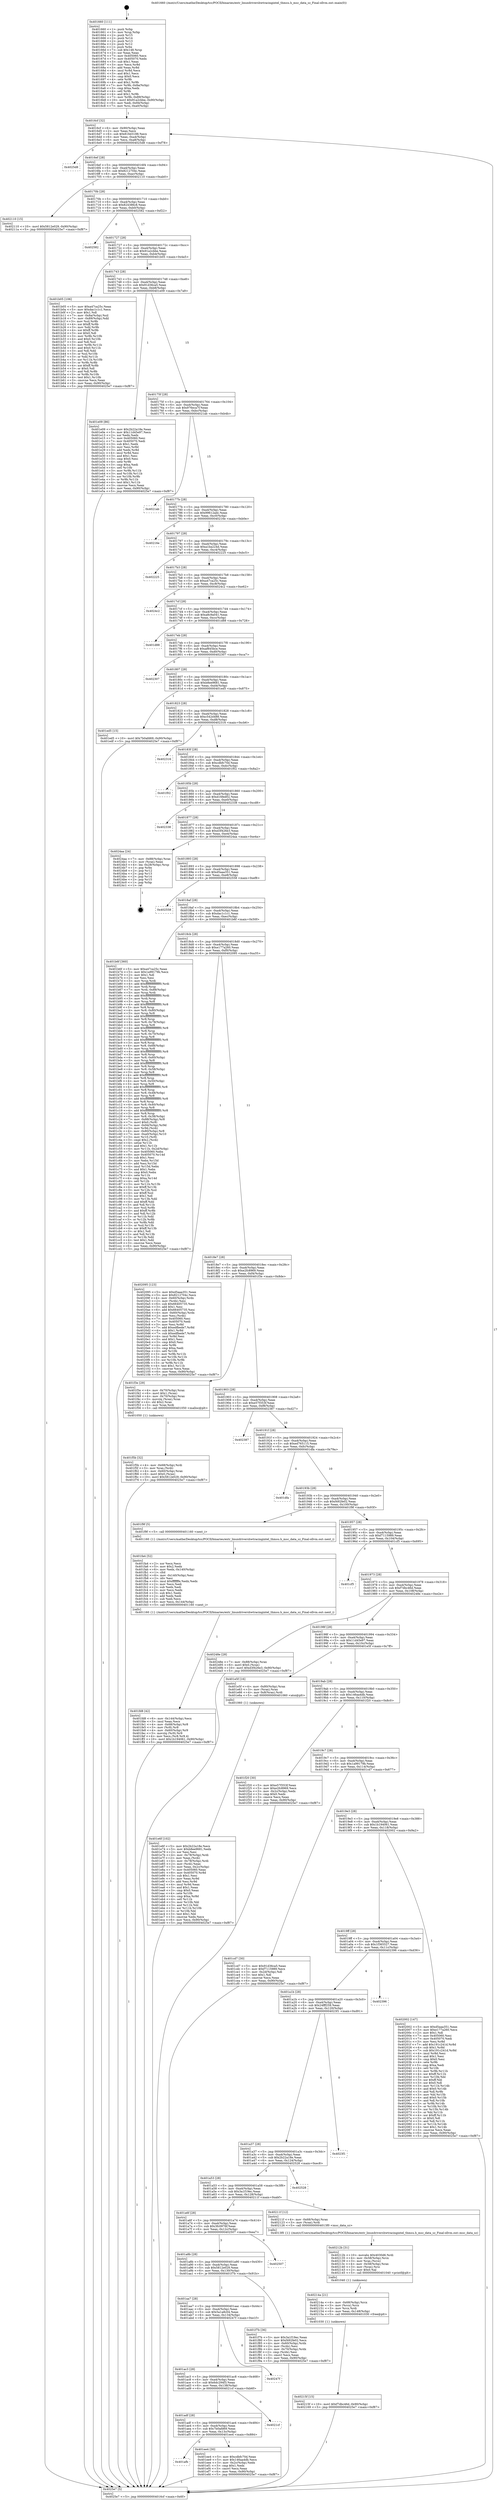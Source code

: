 digraph "0x401660" {
  label = "0x401660 (/mnt/c/Users/mathe/Desktop/tcc/POCII/binaries/extr_linuxdrivershwtracingintel_thmsu.h_msc_data_sz_Final-ollvm.out::main(0))"
  labelloc = "t"
  node[shape=record]

  Entry [label="",width=0.3,height=0.3,shape=circle,fillcolor=black,style=filled]
  "0x4016cf" [label="{
     0x4016cf [32]\l
     | [instrs]\l
     &nbsp;&nbsp;0x4016cf \<+6\>: mov -0x90(%rbp),%eax\l
     &nbsp;&nbsp;0x4016d5 \<+2\>: mov %eax,%ecx\l
     &nbsp;&nbsp;0x4016d7 \<+6\>: sub $0x816d3188,%ecx\l
     &nbsp;&nbsp;0x4016dd \<+6\>: mov %eax,-0xa4(%rbp)\l
     &nbsp;&nbsp;0x4016e3 \<+6\>: mov %ecx,-0xa8(%rbp)\l
     &nbsp;&nbsp;0x4016e9 \<+6\>: je 00000000004025d8 \<main+0xf78\>\l
  }"]
  "0x4025d8" [label="{
     0x4025d8\l
  }", style=dashed]
  "0x4016ef" [label="{
     0x4016ef [28]\l
     | [instrs]\l
     &nbsp;&nbsp;0x4016ef \<+5\>: jmp 00000000004016f4 \<main+0x94\>\l
     &nbsp;&nbsp;0x4016f4 \<+6\>: mov -0xa4(%rbp),%eax\l
     &nbsp;&nbsp;0x4016fa \<+5\>: sub $0x8212704c,%eax\l
     &nbsp;&nbsp;0x4016ff \<+6\>: mov %eax,-0xac(%rbp)\l
     &nbsp;&nbsp;0x401705 \<+6\>: je 0000000000402110 \<main+0xab0\>\l
  }"]
  Exit [label="",width=0.3,height=0.3,shape=circle,fillcolor=black,style=filled,peripheries=2]
  "0x402110" [label="{
     0x402110 [15]\l
     | [instrs]\l
     &nbsp;&nbsp;0x402110 \<+10\>: movl $0x5812e029,-0x90(%rbp)\l
     &nbsp;&nbsp;0x40211a \<+5\>: jmp 00000000004025e7 \<main+0xf87\>\l
  }"]
  "0x40170b" [label="{
     0x40170b [28]\l
     | [instrs]\l
     &nbsp;&nbsp;0x40170b \<+5\>: jmp 0000000000401710 \<main+0xb0\>\l
     &nbsp;&nbsp;0x401710 \<+6\>: mov -0xa4(%rbp),%eax\l
     &nbsp;&nbsp;0x401716 \<+5\>: sub $0x824386c8,%eax\l
     &nbsp;&nbsp;0x40171b \<+6\>: mov %eax,-0xb0(%rbp)\l
     &nbsp;&nbsp;0x401721 \<+6\>: je 0000000000402582 \<main+0xf22\>\l
  }"]
  "0x40215f" [label="{
     0x40215f [15]\l
     | [instrs]\l
     &nbsp;&nbsp;0x40215f \<+10\>: movl $0xf7dbc46d,-0x90(%rbp)\l
     &nbsp;&nbsp;0x402169 \<+5\>: jmp 00000000004025e7 \<main+0xf87\>\l
  }"]
  "0x402582" [label="{
     0x402582\l
  }", style=dashed]
  "0x401727" [label="{
     0x401727 [28]\l
     | [instrs]\l
     &nbsp;&nbsp;0x401727 \<+5\>: jmp 000000000040172c \<main+0xcc\>\l
     &nbsp;&nbsp;0x40172c \<+6\>: mov -0xa4(%rbp),%eax\l
     &nbsp;&nbsp;0x401732 \<+5\>: sub $0x91a2cbbe,%eax\l
     &nbsp;&nbsp;0x401737 \<+6\>: mov %eax,-0xb4(%rbp)\l
     &nbsp;&nbsp;0x40173d \<+6\>: je 0000000000401b05 \<main+0x4a5\>\l
  }"]
  "0x40214a" [label="{
     0x40214a [21]\l
     | [instrs]\l
     &nbsp;&nbsp;0x40214a \<+4\>: mov -0x68(%rbp),%rcx\l
     &nbsp;&nbsp;0x40214e \<+3\>: mov (%rcx),%rcx\l
     &nbsp;&nbsp;0x402151 \<+3\>: mov %rcx,%rdi\l
     &nbsp;&nbsp;0x402154 \<+6\>: mov %eax,-0x148(%rbp)\l
     &nbsp;&nbsp;0x40215a \<+5\>: call 0000000000401030 \<free@plt\>\l
     | [calls]\l
     &nbsp;&nbsp;0x401030 \{1\} (unknown)\l
  }"]
  "0x401b05" [label="{
     0x401b05 [106]\l
     | [instrs]\l
     &nbsp;&nbsp;0x401b05 \<+5\>: mov $0xa47ca25c,%eax\l
     &nbsp;&nbsp;0x401b0a \<+5\>: mov $0xdac1c1c1,%ecx\l
     &nbsp;&nbsp;0x401b0f \<+2\>: mov $0x1,%dl\l
     &nbsp;&nbsp;0x401b11 \<+7\>: mov -0x8a(%rbp),%sil\l
     &nbsp;&nbsp;0x401b18 \<+7\>: mov -0x89(%rbp),%dil\l
     &nbsp;&nbsp;0x401b1f \<+3\>: mov %sil,%r8b\l
     &nbsp;&nbsp;0x401b22 \<+4\>: xor $0xff,%r8b\l
     &nbsp;&nbsp;0x401b26 \<+3\>: mov %dil,%r9b\l
     &nbsp;&nbsp;0x401b29 \<+4\>: xor $0xff,%r9b\l
     &nbsp;&nbsp;0x401b2d \<+3\>: xor $0x0,%dl\l
     &nbsp;&nbsp;0x401b30 \<+3\>: mov %r8b,%r10b\l
     &nbsp;&nbsp;0x401b33 \<+4\>: and $0x0,%r10b\l
     &nbsp;&nbsp;0x401b37 \<+3\>: and %dl,%sil\l
     &nbsp;&nbsp;0x401b3a \<+3\>: mov %r9b,%r11b\l
     &nbsp;&nbsp;0x401b3d \<+4\>: and $0x0,%r11b\l
     &nbsp;&nbsp;0x401b41 \<+3\>: and %dl,%dil\l
     &nbsp;&nbsp;0x401b44 \<+3\>: or %sil,%r10b\l
     &nbsp;&nbsp;0x401b47 \<+3\>: or %dil,%r11b\l
     &nbsp;&nbsp;0x401b4a \<+3\>: xor %r11b,%r10b\l
     &nbsp;&nbsp;0x401b4d \<+3\>: or %r9b,%r8b\l
     &nbsp;&nbsp;0x401b50 \<+4\>: xor $0xff,%r8b\l
     &nbsp;&nbsp;0x401b54 \<+3\>: or $0x0,%dl\l
     &nbsp;&nbsp;0x401b57 \<+3\>: and %dl,%r8b\l
     &nbsp;&nbsp;0x401b5a \<+3\>: or %r8b,%r10b\l
     &nbsp;&nbsp;0x401b5d \<+4\>: test $0x1,%r10b\l
     &nbsp;&nbsp;0x401b61 \<+3\>: cmovne %ecx,%eax\l
     &nbsp;&nbsp;0x401b64 \<+6\>: mov %eax,-0x90(%rbp)\l
     &nbsp;&nbsp;0x401b6a \<+5\>: jmp 00000000004025e7 \<main+0xf87\>\l
  }"]
  "0x401743" [label="{
     0x401743 [28]\l
     | [instrs]\l
     &nbsp;&nbsp;0x401743 \<+5\>: jmp 0000000000401748 \<main+0xe8\>\l
     &nbsp;&nbsp;0x401748 \<+6\>: mov -0xa4(%rbp),%eax\l
     &nbsp;&nbsp;0x40174e \<+5\>: sub $0x91d36ca5,%eax\l
     &nbsp;&nbsp;0x401753 \<+6\>: mov %eax,-0xb8(%rbp)\l
     &nbsp;&nbsp;0x401759 \<+6\>: je 0000000000401e09 \<main+0x7a9\>\l
  }"]
  "0x4025e7" [label="{
     0x4025e7 [5]\l
     | [instrs]\l
     &nbsp;&nbsp;0x4025e7 \<+5\>: jmp 00000000004016cf \<main+0x6f\>\l
  }"]
  "0x401660" [label="{
     0x401660 [111]\l
     | [instrs]\l
     &nbsp;&nbsp;0x401660 \<+1\>: push %rbp\l
     &nbsp;&nbsp;0x401661 \<+3\>: mov %rsp,%rbp\l
     &nbsp;&nbsp;0x401664 \<+2\>: push %r15\l
     &nbsp;&nbsp;0x401666 \<+2\>: push %r14\l
     &nbsp;&nbsp;0x401668 \<+2\>: push %r13\l
     &nbsp;&nbsp;0x40166a \<+2\>: push %r12\l
     &nbsp;&nbsp;0x40166c \<+1\>: push %rbx\l
     &nbsp;&nbsp;0x40166d \<+7\>: sub $0x148,%rsp\l
     &nbsp;&nbsp;0x401674 \<+2\>: xor %eax,%eax\l
     &nbsp;&nbsp;0x401676 \<+7\>: mov 0x405060,%ecx\l
     &nbsp;&nbsp;0x40167d \<+7\>: mov 0x405070,%edx\l
     &nbsp;&nbsp;0x401684 \<+3\>: sub $0x1,%eax\l
     &nbsp;&nbsp;0x401687 \<+3\>: mov %ecx,%r8d\l
     &nbsp;&nbsp;0x40168a \<+3\>: add %eax,%r8d\l
     &nbsp;&nbsp;0x40168d \<+4\>: imul %r8d,%ecx\l
     &nbsp;&nbsp;0x401691 \<+3\>: and $0x1,%ecx\l
     &nbsp;&nbsp;0x401694 \<+3\>: cmp $0x0,%ecx\l
     &nbsp;&nbsp;0x401697 \<+4\>: sete %r9b\l
     &nbsp;&nbsp;0x40169b \<+4\>: and $0x1,%r9b\l
     &nbsp;&nbsp;0x40169f \<+7\>: mov %r9b,-0x8a(%rbp)\l
     &nbsp;&nbsp;0x4016a6 \<+3\>: cmp $0xa,%edx\l
     &nbsp;&nbsp;0x4016a9 \<+4\>: setl %r9b\l
     &nbsp;&nbsp;0x4016ad \<+4\>: and $0x1,%r9b\l
     &nbsp;&nbsp;0x4016b1 \<+7\>: mov %r9b,-0x89(%rbp)\l
     &nbsp;&nbsp;0x4016b8 \<+10\>: movl $0x91a2cbbe,-0x90(%rbp)\l
     &nbsp;&nbsp;0x4016c2 \<+6\>: mov %edi,-0x94(%rbp)\l
     &nbsp;&nbsp;0x4016c8 \<+7\>: mov %rsi,-0xa0(%rbp)\l
  }"]
  "0x40212b" [label="{
     0x40212b [31]\l
     | [instrs]\l
     &nbsp;&nbsp;0x40212b \<+10\>: movabs $0x4030d6,%rdi\l
     &nbsp;&nbsp;0x402135 \<+4\>: mov -0x58(%rbp),%rcx\l
     &nbsp;&nbsp;0x402139 \<+3\>: mov %rax,(%rcx)\l
     &nbsp;&nbsp;0x40213c \<+4\>: mov -0x58(%rbp),%rax\l
     &nbsp;&nbsp;0x402140 \<+3\>: mov (%rax),%rsi\l
     &nbsp;&nbsp;0x402143 \<+2\>: mov $0x0,%al\l
     &nbsp;&nbsp;0x402145 \<+5\>: call 0000000000401040 \<printf@plt\>\l
     | [calls]\l
     &nbsp;&nbsp;0x401040 \{1\} (unknown)\l
  }"]
  "0x401e09" [label="{
     0x401e09 [86]\l
     | [instrs]\l
     &nbsp;&nbsp;0x401e09 \<+5\>: mov $0x2b22a18e,%eax\l
     &nbsp;&nbsp;0x401e0e \<+5\>: mov $0x11d45e97,%ecx\l
     &nbsp;&nbsp;0x401e13 \<+2\>: xor %edx,%edx\l
     &nbsp;&nbsp;0x401e15 \<+7\>: mov 0x405060,%esi\l
     &nbsp;&nbsp;0x401e1c \<+7\>: mov 0x405070,%edi\l
     &nbsp;&nbsp;0x401e23 \<+3\>: sub $0x1,%edx\l
     &nbsp;&nbsp;0x401e26 \<+3\>: mov %esi,%r8d\l
     &nbsp;&nbsp;0x401e29 \<+3\>: add %edx,%r8d\l
     &nbsp;&nbsp;0x401e2c \<+4\>: imul %r8d,%esi\l
     &nbsp;&nbsp;0x401e30 \<+3\>: and $0x1,%esi\l
     &nbsp;&nbsp;0x401e33 \<+3\>: cmp $0x0,%esi\l
     &nbsp;&nbsp;0x401e36 \<+4\>: sete %r9b\l
     &nbsp;&nbsp;0x401e3a \<+3\>: cmp $0xa,%edi\l
     &nbsp;&nbsp;0x401e3d \<+4\>: setl %r10b\l
     &nbsp;&nbsp;0x401e41 \<+3\>: mov %r9b,%r11b\l
     &nbsp;&nbsp;0x401e44 \<+3\>: and %r10b,%r11b\l
     &nbsp;&nbsp;0x401e47 \<+3\>: xor %r10b,%r9b\l
     &nbsp;&nbsp;0x401e4a \<+3\>: or %r9b,%r11b\l
     &nbsp;&nbsp;0x401e4d \<+4\>: test $0x1,%r11b\l
     &nbsp;&nbsp;0x401e51 \<+3\>: cmovne %ecx,%eax\l
     &nbsp;&nbsp;0x401e54 \<+6\>: mov %eax,-0x90(%rbp)\l
     &nbsp;&nbsp;0x401e5a \<+5\>: jmp 00000000004025e7 \<main+0xf87\>\l
  }"]
  "0x40175f" [label="{
     0x40175f [28]\l
     | [instrs]\l
     &nbsp;&nbsp;0x40175f \<+5\>: jmp 0000000000401764 \<main+0x104\>\l
     &nbsp;&nbsp;0x401764 \<+6\>: mov -0xa4(%rbp),%eax\l
     &nbsp;&nbsp;0x40176a \<+5\>: sub $0x976eca7f,%eax\l
     &nbsp;&nbsp;0x40176f \<+6\>: mov %eax,-0xbc(%rbp)\l
     &nbsp;&nbsp;0x401775 \<+6\>: je 00000000004021ab \<main+0xb4b\>\l
  }"]
  "0x401fd8" [label="{
     0x401fd8 [42]\l
     | [instrs]\l
     &nbsp;&nbsp;0x401fd8 \<+6\>: mov -0x144(%rbp),%ecx\l
     &nbsp;&nbsp;0x401fde \<+3\>: imul %eax,%ecx\l
     &nbsp;&nbsp;0x401fe1 \<+4\>: mov -0x68(%rbp),%r8\l
     &nbsp;&nbsp;0x401fe5 \<+3\>: mov (%r8),%r8\l
     &nbsp;&nbsp;0x401fe8 \<+4\>: mov -0x60(%rbp),%r9\l
     &nbsp;&nbsp;0x401fec \<+3\>: movslq (%r9),%r9\l
     &nbsp;&nbsp;0x401fef \<+4\>: mov %ecx,(%r8,%r9,4)\l
     &nbsp;&nbsp;0x401ff3 \<+10\>: movl $0x1b194061,-0x90(%rbp)\l
     &nbsp;&nbsp;0x401ffd \<+5\>: jmp 00000000004025e7 \<main+0xf87\>\l
  }"]
  "0x4021ab" [label="{
     0x4021ab\l
  }", style=dashed]
  "0x40177b" [label="{
     0x40177b [28]\l
     | [instrs]\l
     &nbsp;&nbsp;0x40177b \<+5\>: jmp 0000000000401780 \<main+0x120\>\l
     &nbsp;&nbsp;0x401780 \<+6\>: mov -0xa4(%rbp),%eax\l
     &nbsp;&nbsp;0x401786 \<+5\>: sub $0x99612adc,%eax\l
     &nbsp;&nbsp;0x40178b \<+6\>: mov %eax,-0xc0(%rbp)\l
     &nbsp;&nbsp;0x401791 \<+6\>: je 000000000040216e \<main+0xb0e\>\l
  }"]
  "0x401fa4" [label="{
     0x401fa4 [52]\l
     | [instrs]\l
     &nbsp;&nbsp;0x401fa4 \<+2\>: xor %ecx,%ecx\l
     &nbsp;&nbsp;0x401fa6 \<+5\>: mov $0x2,%edx\l
     &nbsp;&nbsp;0x401fab \<+6\>: mov %edx,-0x140(%rbp)\l
     &nbsp;&nbsp;0x401fb1 \<+1\>: cltd\l
     &nbsp;&nbsp;0x401fb2 \<+6\>: mov -0x140(%rbp),%esi\l
     &nbsp;&nbsp;0x401fb8 \<+2\>: idiv %esi\l
     &nbsp;&nbsp;0x401fba \<+6\>: imul $0xfffffffe,%edx,%edx\l
     &nbsp;&nbsp;0x401fc0 \<+2\>: mov %ecx,%edi\l
     &nbsp;&nbsp;0x401fc2 \<+2\>: sub %edx,%edi\l
     &nbsp;&nbsp;0x401fc4 \<+2\>: mov %ecx,%edx\l
     &nbsp;&nbsp;0x401fc6 \<+3\>: sub $0x1,%edx\l
     &nbsp;&nbsp;0x401fc9 \<+2\>: add %edx,%edi\l
     &nbsp;&nbsp;0x401fcb \<+2\>: sub %edi,%ecx\l
     &nbsp;&nbsp;0x401fcd \<+6\>: mov %ecx,-0x144(%rbp)\l
     &nbsp;&nbsp;0x401fd3 \<+5\>: call 0000000000401160 \<next_i\>\l
     | [calls]\l
     &nbsp;&nbsp;0x401160 \{1\} (/mnt/c/Users/mathe/Desktop/tcc/POCII/binaries/extr_linuxdrivershwtracingintel_thmsu.h_msc_data_sz_Final-ollvm.out::next_i)\l
  }"]
  "0x40216e" [label="{
     0x40216e\l
  }", style=dashed]
  "0x401797" [label="{
     0x401797 [28]\l
     | [instrs]\l
     &nbsp;&nbsp;0x401797 \<+5\>: jmp 000000000040179c \<main+0x13c\>\l
     &nbsp;&nbsp;0x40179c \<+6\>: mov -0xa4(%rbp),%eax\l
     &nbsp;&nbsp;0x4017a2 \<+5\>: sub $0xa1ba224d,%eax\l
     &nbsp;&nbsp;0x4017a7 \<+6\>: mov %eax,-0xc4(%rbp)\l
     &nbsp;&nbsp;0x4017ad \<+6\>: je 0000000000402225 \<main+0xbc5\>\l
  }"]
  "0x401f5b" [label="{
     0x401f5b [32]\l
     | [instrs]\l
     &nbsp;&nbsp;0x401f5b \<+4\>: mov -0x68(%rbp),%rdi\l
     &nbsp;&nbsp;0x401f5f \<+3\>: mov %rax,(%rdi)\l
     &nbsp;&nbsp;0x401f62 \<+4\>: mov -0x60(%rbp),%rax\l
     &nbsp;&nbsp;0x401f66 \<+6\>: movl $0x0,(%rax)\l
     &nbsp;&nbsp;0x401f6c \<+10\>: movl $0x5812e029,-0x90(%rbp)\l
     &nbsp;&nbsp;0x401f76 \<+5\>: jmp 00000000004025e7 \<main+0xf87\>\l
  }"]
  "0x402225" [label="{
     0x402225\l
  }", style=dashed]
  "0x4017b3" [label="{
     0x4017b3 [28]\l
     | [instrs]\l
     &nbsp;&nbsp;0x4017b3 \<+5\>: jmp 00000000004017b8 \<main+0x158\>\l
     &nbsp;&nbsp;0x4017b8 \<+6\>: mov -0xa4(%rbp),%eax\l
     &nbsp;&nbsp;0x4017be \<+5\>: sub $0xa47ca25c,%eax\l
     &nbsp;&nbsp;0x4017c3 \<+6\>: mov %eax,-0xc8(%rbp)\l
     &nbsp;&nbsp;0x4017c9 \<+6\>: je 00000000004024c2 \<main+0xe62\>\l
  }"]
  "0x401afb" [label="{
     0x401afb\l
  }", style=dashed]
  "0x4024c2" [label="{
     0x4024c2\l
  }", style=dashed]
  "0x4017cf" [label="{
     0x4017cf [28]\l
     | [instrs]\l
     &nbsp;&nbsp;0x4017cf \<+5\>: jmp 00000000004017d4 \<main+0x174\>\l
     &nbsp;&nbsp;0x4017d4 \<+6\>: mov -0xa4(%rbp),%eax\l
     &nbsp;&nbsp;0x4017da \<+5\>: sub $0xa8c9a041,%eax\l
     &nbsp;&nbsp;0x4017df \<+6\>: mov %eax,-0xcc(%rbp)\l
     &nbsp;&nbsp;0x4017e5 \<+6\>: je 0000000000401d88 \<main+0x728\>\l
  }"]
  "0x401ee4" [label="{
     0x401ee4 [30]\l
     | [instrs]\l
     &nbsp;&nbsp;0x401ee4 \<+5\>: mov $0xcdbfc70d,%eax\l
     &nbsp;&nbsp;0x401ee9 \<+5\>: mov $0x146aa4db,%ecx\l
     &nbsp;&nbsp;0x401eee \<+3\>: mov -0x2c(%rbp),%edx\l
     &nbsp;&nbsp;0x401ef1 \<+3\>: cmp $0x1,%edx\l
     &nbsp;&nbsp;0x401ef4 \<+3\>: cmovl %ecx,%eax\l
     &nbsp;&nbsp;0x401ef7 \<+6\>: mov %eax,-0x90(%rbp)\l
     &nbsp;&nbsp;0x401efd \<+5\>: jmp 00000000004025e7 \<main+0xf87\>\l
  }"]
  "0x401d88" [label="{
     0x401d88\l
  }", style=dashed]
  "0x4017eb" [label="{
     0x4017eb [28]\l
     | [instrs]\l
     &nbsp;&nbsp;0x4017eb \<+5\>: jmp 00000000004017f0 \<main+0x190\>\l
     &nbsp;&nbsp;0x4017f0 \<+6\>: mov -0xa4(%rbp),%eax\l
     &nbsp;&nbsp;0x4017f6 \<+5\>: sub $0xaf845bce,%eax\l
     &nbsp;&nbsp;0x4017fb \<+6\>: mov %eax,-0xd0(%rbp)\l
     &nbsp;&nbsp;0x401801 \<+6\>: je 0000000000402307 \<main+0xca7\>\l
  }"]
  "0x401adf" [label="{
     0x401adf [28]\l
     | [instrs]\l
     &nbsp;&nbsp;0x401adf \<+5\>: jmp 0000000000401ae4 \<main+0x484\>\l
     &nbsp;&nbsp;0x401ae4 \<+6\>: mov -0xa4(%rbp),%eax\l
     &nbsp;&nbsp;0x401aea \<+5\>: sub $0x7b0afd69,%eax\l
     &nbsp;&nbsp;0x401aef \<+6\>: mov %eax,-0x13c(%rbp)\l
     &nbsp;&nbsp;0x401af5 \<+6\>: je 0000000000401ee4 \<main+0x884\>\l
  }"]
  "0x402307" [label="{
     0x402307\l
  }", style=dashed]
  "0x401807" [label="{
     0x401807 [28]\l
     | [instrs]\l
     &nbsp;&nbsp;0x401807 \<+5\>: jmp 000000000040180c \<main+0x1ac\>\l
     &nbsp;&nbsp;0x40180c \<+6\>: mov -0xa4(%rbp),%eax\l
     &nbsp;&nbsp;0x401812 \<+5\>: sub $0xb8ee9681,%eax\l
     &nbsp;&nbsp;0x401817 \<+6\>: mov %eax,-0xd4(%rbp)\l
     &nbsp;&nbsp;0x40181d \<+6\>: je 0000000000401ed5 \<main+0x875\>\l
  }"]
  "0x4021cf" [label="{
     0x4021cf\l
  }", style=dashed]
  "0x401ed5" [label="{
     0x401ed5 [15]\l
     | [instrs]\l
     &nbsp;&nbsp;0x401ed5 \<+10\>: movl $0x7b0afd69,-0x90(%rbp)\l
     &nbsp;&nbsp;0x401edf \<+5\>: jmp 00000000004025e7 \<main+0xf87\>\l
  }"]
  "0x401823" [label="{
     0x401823 [28]\l
     | [instrs]\l
     &nbsp;&nbsp;0x401823 \<+5\>: jmp 0000000000401828 \<main+0x1c8\>\l
     &nbsp;&nbsp;0x401828 \<+6\>: mov -0xa4(%rbp),%eax\l
     &nbsp;&nbsp;0x40182e \<+5\>: sub $0xc542d488,%eax\l
     &nbsp;&nbsp;0x401833 \<+6\>: mov %eax,-0xd8(%rbp)\l
     &nbsp;&nbsp;0x401839 \<+6\>: je 0000000000402316 \<main+0xcb6\>\l
  }"]
  "0x401ac3" [label="{
     0x401ac3 [28]\l
     | [instrs]\l
     &nbsp;&nbsp;0x401ac3 \<+5\>: jmp 0000000000401ac8 \<main+0x468\>\l
     &nbsp;&nbsp;0x401ac8 \<+6\>: mov -0xa4(%rbp),%eax\l
     &nbsp;&nbsp;0x401ace \<+5\>: sub $0x6dc294f3,%eax\l
     &nbsp;&nbsp;0x401ad3 \<+6\>: mov %eax,-0x138(%rbp)\l
     &nbsp;&nbsp;0x401ad9 \<+6\>: je 00000000004021cf \<main+0xb6f\>\l
  }"]
  "0x402316" [label="{
     0x402316\l
  }", style=dashed]
  "0x40183f" [label="{
     0x40183f [28]\l
     | [instrs]\l
     &nbsp;&nbsp;0x40183f \<+5\>: jmp 0000000000401844 \<main+0x1e4\>\l
     &nbsp;&nbsp;0x401844 \<+6\>: mov -0xa4(%rbp),%eax\l
     &nbsp;&nbsp;0x40184a \<+5\>: sub $0xcdbfc70d,%eax\l
     &nbsp;&nbsp;0x40184f \<+6\>: mov %eax,-0xdc(%rbp)\l
     &nbsp;&nbsp;0x401855 \<+6\>: je 0000000000401f02 \<main+0x8a2\>\l
  }"]
  "0x40247f" [label="{
     0x40247f\l
  }", style=dashed]
  "0x401f02" [label="{
     0x401f02\l
  }", style=dashed]
  "0x40185b" [label="{
     0x40185b [28]\l
     | [instrs]\l
     &nbsp;&nbsp;0x40185b \<+5\>: jmp 0000000000401860 \<main+0x200\>\l
     &nbsp;&nbsp;0x401860 \<+6\>: mov -0xa4(%rbp),%eax\l
     &nbsp;&nbsp;0x401866 \<+5\>: sub $0xd16fed02,%eax\l
     &nbsp;&nbsp;0x40186b \<+6\>: mov %eax,-0xe0(%rbp)\l
     &nbsp;&nbsp;0x401871 \<+6\>: je 0000000000402338 \<main+0xcd8\>\l
  }"]
  "0x401aa7" [label="{
     0x401aa7 [28]\l
     | [instrs]\l
     &nbsp;&nbsp;0x401aa7 \<+5\>: jmp 0000000000401aac \<main+0x44c\>\l
     &nbsp;&nbsp;0x401aac \<+6\>: mov -0xa4(%rbp),%eax\l
     &nbsp;&nbsp;0x401ab2 \<+5\>: sub $0x5a1a8c04,%eax\l
     &nbsp;&nbsp;0x401ab7 \<+6\>: mov %eax,-0x134(%rbp)\l
     &nbsp;&nbsp;0x401abd \<+6\>: je 000000000040247f \<main+0xe1f\>\l
  }"]
  "0x402338" [label="{
     0x402338\l
  }", style=dashed]
  "0x401877" [label="{
     0x401877 [28]\l
     | [instrs]\l
     &nbsp;&nbsp;0x401877 \<+5\>: jmp 000000000040187c \<main+0x21c\>\l
     &nbsp;&nbsp;0x40187c \<+6\>: mov -0xa4(%rbp),%eax\l
     &nbsp;&nbsp;0x401882 \<+5\>: sub $0xd3f426e3,%eax\l
     &nbsp;&nbsp;0x401887 \<+6\>: mov %eax,-0xe4(%rbp)\l
     &nbsp;&nbsp;0x40188d \<+6\>: je 00000000004024aa \<main+0xe4a\>\l
  }"]
  "0x401f7b" [label="{
     0x401f7b [36]\l
     | [instrs]\l
     &nbsp;&nbsp;0x401f7b \<+5\>: mov $0x3a1f19ec,%eax\l
     &nbsp;&nbsp;0x401f80 \<+5\>: mov $0xf492fe02,%ecx\l
     &nbsp;&nbsp;0x401f85 \<+4\>: mov -0x60(%rbp),%rdx\l
     &nbsp;&nbsp;0x401f89 \<+2\>: mov (%rdx),%esi\l
     &nbsp;&nbsp;0x401f8b \<+4\>: mov -0x70(%rbp),%rdx\l
     &nbsp;&nbsp;0x401f8f \<+2\>: cmp (%rdx),%esi\l
     &nbsp;&nbsp;0x401f91 \<+3\>: cmovl %ecx,%eax\l
     &nbsp;&nbsp;0x401f94 \<+6\>: mov %eax,-0x90(%rbp)\l
     &nbsp;&nbsp;0x401f9a \<+5\>: jmp 00000000004025e7 \<main+0xf87\>\l
  }"]
  "0x4024aa" [label="{
     0x4024aa [24]\l
     | [instrs]\l
     &nbsp;&nbsp;0x4024aa \<+7\>: mov -0x88(%rbp),%rax\l
     &nbsp;&nbsp;0x4024b1 \<+2\>: mov (%rax),%eax\l
     &nbsp;&nbsp;0x4024b3 \<+4\>: lea -0x28(%rbp),%rsp\l
     &nbsp;&nbsp;0x4024b7 \<+1\>: pop %rbx\l
     &nbsp;&nbsp;0x4024b8 \<+2\>: pop %r12\l
     &nbsp;&nbsp;0x4024ba \<+2\>: pop %r13\l
     &nbsp;&nbsp;0x4024bc \<+2\>: pop %r14\l
     &nbsp;&nbsp;0x4024be \<+2\>: pop %r15\l
     &nbsp;&nbsp;0x4024c0 \<+1\>: pop %rbp\l
     &nbsp;&nbsp;0x4024c1 \<+1\>: ret\l
  }"]
  "0x401893" [label="{
     0x401893 [28]\l
     | [instrs]\l
     &nbsp;&nbsp;0x401893 \<+5\>: jmp 0000000000401898 \<main+0x238\>\l
     &nbsp;&nbsp;0x401898 \<+6\>: mov -0xa4(%rbp),%eax\l
     &nbsp;&nbsp;0x40189e \<+5\>: sub $0xd5aaa351,%eax\l
     &nbsp;&nbsp;0x4018a3 \<+6\>: mov %eax,-0xe8(%rbp)\l
     &nbsp;&nbsp;0x4018a9 \<+6\>: je 0000000000402558 \<main+0xef8\>\l
  }"]
  "0x401a8b" [label="{
     0x401a8b [28]\l
     | [instrs]\l
     &nbsp;&nbsp;0x401a8b \<+5\>: jmp 0000000000401a90 \<main+0x430\>\l
     &nbsp;&nbsp;0x401a90 \<+6\>: mov -0xa4(%rbp),%eax\l
     &nbsp;&nbsp;0x401a96 \<+5\>: sub $0x5812e029,%eax\l
     &nbsp;&nbsp;0x401a9b \<+6\>: mov %eax,-0x130(%rbp)\l
     &nbsp;&nbsp;0x401aa1 \<+6\>: je 0000000000401f7b \<main+0x91b\>\l
  }"]
  "0x402558" [label="{
     0x402558\l
  }", style=dashed]
  "0x4018af" [label="{
     0x4018af [28]\l
     | [instrs]\l
     &nbsp;&nbsp;0x4018af \<+5\>: jmp 00000000004018b4 \<main+0x254\>\l
     &nbsp;&nbsp;0x4018b4 \<+6\>: mov -0xa4(%rbp),%eax\l
     &nbsp;&nbsp;0x4018ba \<+5\>: sub $0xdac1c1c1,%eax\l
     &nbsp;&nbsp;0x4018bf \<+6\>: mov %eax,-0xec(%rbp)\l
     &nbsp;&nbsp;0x4018c5 \<+6\>: je 0000000000401b6f \<main+0x50f\>\l
  }"]
  "0x402507" [label="{
     0x402507\l
  }", style=dashed]
  "0x401b6f" [label="{
     0x401b6f [360]\l
     | [instrs]\l
     &nbsp;&nbsp;0x401b6f \<+5\>: mov $0xa47ca25c,%eax\l
     &nbsp;&nbsp;0x401b74 \<+5\>: mov $0x1a99179b,%ecx\l
     &nbsp;&nbsp;0x401b79 \<+2\>: mov $0x1,%dl\l
     &nbsp;&nbsp;0x401b7b \<+2\>: xor %esi,%esi\l
     &nbsp;&nbsp;0x401b7d \<+3\>: mov %rsp,%rdi\l
     &nbsp;&nbsp;0x401b80 \<+4\>: add $0xfffffffffffffff0,%rdi\l
     &nbsp;&nbsp;0x401b84 \<+3\>: mov %rdi,%rsp\l
     &nbsp;&nbsp;0x401b87 \<+7\>: mov %rdi,-0x88(%rbp)\l
     &nbsp;&nbsp;0x401b8e \<+3\>: mov %rsp,%rdi\l
     &nbsp;&nbsp;0x401b91 \<+4\>: add $0xfffffffffffffff0,%rdi\l
     &nbsp;&nbsp;0x401b95 \<+3\>: mov %rdi,%rsp\l
     &nbsp;&nbsp;0x401b98 \<+3\>: mov %rsp,%r8\l
     &nbsp;&nbsp;0x401b9b \<+4\>: add $0xfffffffffffffff0,%r8\l
     &nbsp;&nbsp;0x401b9f \<+3\>: mov %r8,%rsp\l
     &nbsp;&nbsp;0x401ba2 \<+4\>: mov %r8,-0x80(%rbp)\l
     &nbsp;&nbsp;0x401ba6 \<+3\>: mov %rsp,%r8\l
     &nbsp;&nbsp;0x401ba9 \<+4\>: add $0xfffffffffffffff0,%r8\l
     &nbsp;&nbsp;0x401bad \<+3\>: mov %r8,%rsp\l
     &nbsp;&nbsp;0x401bb0 \<+4\>: mov %r8,-0x78(%rbp)\l
     &nbsp;&nbsp;0x401bb4 \<+3\>: mov %rsp,%r8\l
     &nbsp;&nbsp;0x401bb7 \<+4\>: add $0xfffffffffffffff0,%r8\l
     &nbsp;&nbsp;0x401bbb \<+3\>: mov %r8,%rsp\l
     &nbsp;&nbsp;0x401bbe \<+4\>: mov %r8,-0x70(%rbp)\l
     &nbsp;&nbsp;0x401bc2 \<+3\>: mov %rsp,%r8\l
     &nbsp;&nbsp;0x401bc5 \<+4\>: add $0xfffffffffffffff0,%r8\l
     &nbsp;&nbsp;0x401bc9 \<+3\>: mov %r8,%rsp\l
     &nbsp;&nbsp;0x401bcc \<+4\>: mov %r8,-0x68(%rbp)\l
     &nbsp;&nbsp;0x401bd0 \<+3\>: mov %rsp,%r8\l
     &nbsp;&nbsp;0x401bd3 \<+4\>: add $0xfffffffffffffff0,%r8\l
     &nbsp;&nbsp;0x401bd7 \<+3\>: mov %r8,%rsp\l
     &nbsp;&nbsp;0x401bda \<+4\>: mov %r8,-0x60(%rbp)\l
     &nbsp;&nbsp;0x401bde \<+3\>: mov %rsp,%r8\l
     &nbsp;&nbsp;0x401be1 \<+4\>: add $0xfffffffffffffff0,%r8\l
     &nbsp;&nbsp;0x401be5 \<+3\>: mov %r8,%rsp\l
     &nbsp;&nbsp;0x401be8 \<+4\>: mov %r8,-0x58(%rbp)\l
     &nbsp;&nbsp;0x401bec \<+3\>: mov %rsp,%r8\l
     &nbsp;&nbsp;0x401bef \<+4\>: add $0xfffffffffffffff0,%r8\l
     &nbsp;&nbsp;0x401bf3 \<+3\>: mov %r8,%rsp\l
     &nbsp;&nbsp;0x401bf6 \<+4\>: mov %r8,-0x50(%rbp)\l
     &nbsp;&nbsp;0x401bfa \<+3\>: mov %rsp,%r8\l
     &nbsp;&nbsp;0x401bfd \<+4\>: add $0xfffffffffffffff0,%r8\l
     &nbsp;&nbsp;0x401c01 \<+3\>: mov %r8,%rsp\l
     &nbsp;&nbsp;0x401c04 \<+4\>: mov %r8,-0x48(%rbp)\l
     &nbsp;&nbsp;0x401c08 \<+3\>: mov %rsp,%r8\l
     &nbsp;&nbsp;0x401c0b \<+4\>: add $0xfffffffffffffff0,%r8\l
     &nbsp;&nbsp;0x401c0f \<+3\>: mov %r8,%rsp\l
     &nbsp;&nbsp;0x401c12 \<+4\>: mov %r8,-0x40(%rbp)\l
     &nbsp;&nbsp;0x401c16 \<+3\>: mov %rsp,%r8\l
     &nbsp;&nbsp;0x401c19 \<+4\>: add $0xfffffffffffffff0,%r8\l
     &nbsp;&nbsp;0x401c1d \<+3\>: mov %r8,%rsp\l
     &nbsp;&nbsp;0x401c20 \<+4\>: mov %r8,-0x38(%rbp)\l
     &nbsp;&nbsp;0x401c24 \<+7\>: mov -0x88(%rbp),%r8\l
     &nbsp;&nbsp;0x401c2b \<+7\>: movl $0x0,(%r8)\l
     &nbsp;&nbsp;0x401c32 \<+7\>: mov -0x94(%rbp),%r9d\l
     &nbsp;&nbsp;0x401c39 \<+3\>: mov %r9d,(%rdi)\l
     &nbsp;&nbsp;0x401c3c \<+4\>: mov -0x80(%rbp),%r8\l
     &nbsp;&nbsp;0x401c40 \<+7\>: mov -0xa0(%rbp),%r10\l
     &nbsp;&nbsp;0x401c47 \<+3\>: mov %r10,(%r8)\l
     &nbsp;&nbsp;0x401c4a \<+3\>: cmpl $0x2,(%rdi)\l
     &nbsp;&nbsp;0x401c4d \<+4\>: setne %r11b\l
     &nbsp;&nbsp;0x401c51 \<+4\>: and $0x1,%r11b\l
     &nbsp;&nbsp;0x401c55 \<+4\>: mov %r11b,-0x2d(%rbp)\l
     &nbsp;&nbsp;0x401c59 \<+7\>: mov 0x405060,%ebx\l
     &nbsp;&nbsp;0x401c60 \<+8\>: mov 0x405070,%r14d\l
     &nbsp;&nbsp;0x401c68 \<+3\>: sub $0x1,%esi\l
     &nbsp;&nbsp;0x401c6b \<+3\>: mov %ebx,%r15d\l
     &nbsp;&nbsp;0x401c6e \<+3\>: add %esi,%r15d\l
     &nbsp;&nbsp;0x401c71 \<+4\>: imul %r15d,%ebx\l
     &nbsp;&nbsp;0x401c75 \<+3\>: and $0x1,%ebx\l
     &nbsp;&nbsp;0x401c78 \<+3\>: cmp $0x0,%ebx\l
     &nbsp;&nbsp;0x401c7b \<+4\>: sete %r11b\l
     &nbsp;&nbsp;0x401c7f \<+4\>: cmp $0xa,%r14d\l
     &nbsp;&nbsp;0x401c83 \<+4\>: setl %r12b\l
     &nbsp;&nbsp;0x401c87 \<+3\>: mov %r11b,%r13b\l
     &nbsp;&nbsp;0x401c8a \<+4\>: xor $0xff,%r13b\l
     &nbsp;&nbsp;0x401c8e \<+3\>: mov %r12b,%sil\l
     &nbsp;&nbsp;0x401c91 \<+4\>: xor $0xff,%sil\l
     &nbsp;&nbsp;0x401c95 \<+3\>: xor $0x1,%dl\l
     &nbsp;&nbsp;0x401c98 \<+3\>: mov %r13b,%dil\l
     &nbsp;&nbsp;0x401c9b \<+4\>: and $0xff,%dil\l
     &nbsp;&nbsp;0x401c9f \<+3\>: and %dl,%r11b\l
     &nbsp;&nbsp;0x401ca2 \<+3\>: mov %sil,%r8b\l
     &nbsp;&nbsp;0x401ca5 \<+4\>: and $0xff,%r8b\l
     &nbsp;&nbsp;0x401ca9 \<+3\>: and %dl,%r12b\l
     &nbsp;&nbsp;0x401cac \<+3\>: or %r11b,%dil\l
     &nbsp;&nbsp;0x401caf \<+3\>: or %r12b,%r8b\l
     &nbsp;&nbsp;0x401cb2 \<+3\>: xor %r8b,%dil\l
     &nbsp;&nbsp;0x401cb5 \<+3\>: or %sil,%r13b\l
     &nbsp;&nbsp;0x401cb8 \<+4\>: xor $0xff,%r13b\l
     &nbsp;&nbsp;0x401cbc \<+3\>: or $0x1,%dl\l
     &nbsp;&nbsp;0x401cbf \<+3\>: and %dl,%r13b\l
     &nbsp;&nbsp;0x401cc2 \<+3\>: or %r13b,%dil\l
     &nbsp;&nbsp;0x401cc5 \<+4\>: test $0x1,%dil\l
     &nbsp;&nbsp;0x401cc9 \<+3\>: cmovne %ecx,%eax\l
     &nbsp;&nbsp;0x401ccc \<+6\>: mov %eax,-0x90(%rbp)\l
     &nbsp;&nbsp;0x401cd2 \<+5\>: jmp 00000000004025e7 \<main+0xf87\>\l
  }"]
  "0x4018cb" [label="{
     0x4018cb [28]\l
     | [instrs]\l
     &nbsp;&nbsp;0x4018cb \<+5\>: jmp 00000000004018d0 \<main+0x270\>\l
     &nbsp;&nbsp;0x4018d0 \<+6\>: mov -0xa4(%rbp),%eax\l
     &nbsp;&nbsp;0x4018d6 \<+5\>: sub $0xe177a260,%eax\l
     &nbsp;&nbsp;0x4018db \<+6\>: mov %eax,-0xf0(%rbp)\l
     &nbsp;&nbsp;0x4018e1 \<+6\>: je 0000000000402095 \<main+0xa35\>\l
  }"]
  "0x401a6f" [label="{
     0x401a6f [28]\l
     | [instrs]\l
     &nbsp;&nbsp;0x401a6f \<+5\>: jmp 0000000000401a74 \<main+0x414\>\l
     &nbsp;&nbsp;0x401a74 \<+6\>: mov -0xa4(%rbp),%eax\l
     &nbsp;&nbsp;0x401a7a \<+5\>: sub $0x3fc0976f,%eax\l
     &nbsp;&nbsp;0x401a7f \<+6\>: mov %eax,-0x12c(%rbp)\l
     &nbsp;&nbsp;0x401a85 \<+6\>: je 0000000000402507 \<main+0xea7\>\l
  }"]
  "0x40211f" [label="{
     0x40211f [12]\l
     | [instrs]\l
     &nbsp;&nbsp;0x40211f \<+4\>: mov -0x68(%rbp),%rax\l
     &nbsp;&nbsp;0x402123 \<+3\>: mov (%rax),%rdi\l
     &nbsp;&nbsp;0x402126 \<+5\>: call 00000000004013f0 \<msc_data_sz\>\l
     | [calls]\l
     &nbsp;&nbsp;0x4013f0 \{1\} (/mnt/c/Users/mathe/Desktop/tcc/POCII/binaries/extr_linuxdrivershwtracingintel_thmsu.h_msc_data_sz_Final-ollvm.out::msc_data_sz)\l
  }"]
  "0x402095" [label="{
     0x402095 [123]\l
     | [instrs]\l
     &nbsp;&nbsp;0x402095 \<+5\>: mov $0xd5aaa351,%eax\l
     &nbsp;&nbsp;0x40209a \<+5\>: mov $0x8212704c,%ecx\l
     &nbsp;&nbsp;0x40209f \<+4\>: mov -0x60(%rbp),%rdx\l
     &nbsp;&nbsp;0x4020a3 \<+2\>: mov (%rdx),%esi\l
     &nbsp;&nbsp;0x4020a5 \<+6\>: sub $0x66405735,%esi\l
     &nbsp;&nbsp;0x4020ab \<+3\>: add $0x1,%esi\l
     &nbsp;&nbsp;0x4020ae \<+6\>: add $0x66405735,%esi\l
     &nbsp;&nbsp;0x4020b4 \<+4\>: mov -0x60(%rbp),%rdx\l
     &nbsp;&nbsp;0x4020b8 \<+2\>: mov %esi,(%rdx)\l
     &nbsp;&nbsp;0x4020ba \<+7\>: mov 0x405060,%esi\l
     &nbsp;&nbsp;0x4020c1 \<+7\>: mov 0x405070,%edi\l
     &nbsp;&nbsp;0x4020c8 \<+3\>: mov %esi,%r8d\l
     &nbsp;&nbsp;0x4020cb \<+7\>: add $0xedfbede7,%r8d\l
     &nbsp;&nbsp;0x4020d2 \<+4\>: sub $0x1,%r8d\l
     &nbsp;&nbsp;0x4020d6 \<+7\>: sub $0xedfbede7,%r8d\l
     &nbsp;&nbsp;0x4020dd \<+4\>: imul %r8d,%esi\l
     &nbsp;&nbsp;0x4020e1 \<+3\>: and $0x1,%esi\l
     &nbsp;&nbsp;0x4020e4 \<+3\>: cmp $0x0,%esi\l
     &nbsp;&nbsp;0x4020e7 \<+4\>: sete %r9b\l
     &nbsp;&nbsp;0x4020eb \<+3\>: cmp $0xa,%edi\l
     &nbsp;&nbsp;0x4020ee \<+4\>: setl %r10b\l
     &nbsp;&nbsp;0x4020f2 \<+3\>: mov %r9b,%r11b\l
     &nbsp;&nbsp;0x4020f5 \<+3\>: and %r10b,%r11b\l
     &nbsp;&nbsp;0x4020f8 \<+3\>: xor %r10b,%r9b\l
     &nbsp;&nbsp;0x4020fb \<+3\>: or %r9b,%r11b\l
     &nbsp;&nbsp;0x4020fe \<+4\>: test $0x1,%r11b\l
     &nbsp;&nbsp;0x402102 \<+3\>: cmovne %ecx,%eax\l
     &nbsp;&nbsp;0x402105 \<+6\>: mov %eax,-0x90(%rbp)\l
     &nbsp;&nbsp;0x40210b \<+5\>: jmp 00000000004025e7 \<main+0xf87\>\l
  }"]
  "0x4018e7" [label="{
     0x4018e7 [28]\l
     | [instrs]\l
     &nbsp;&nbsp;0x4018e7 \<+5\>: jmp 00000000004018ec \<main+0x28c\>\l
     &nbsp;&nbsp;0x4018ec \<+6\>: mov -0xa4(%rbp),%eax\l
     &nbsp;&nbsp;0x4018f2 \<+5\>: sub $0xe2fc8969,%eax\l
     &nbsp;&nbsp;0x4018f7 \<+6\>: mov %eax,-0xf4(%rbp)\l
     &nbsp;&nbsp;0x4018fd \<+6\>: je 0000000000401f3e \<main+0x8de\>\l
  }"]
  "0x401a53" [label="{
     0x401a53 [28]\l
     | [instrs]\l
     &nbsp;&nbsp;0x401a53 \<+5\>: jmp 0000000000401a58 \<main+0x3f8\>\l
     &nbsp;&nbsp;0x401a58 \<+6\>: mov -0xa4(%rbp),%eax\l
     &nbsp;&nbsp;0x401a5e \<+5\>: sub $0x3a1f19ec,%eax\l
     &nbsp;&nbsp;0x401a63 \<+6\>: mov %eax,-0x128(%rbp)\l
     &nbsp;&nbsp;0x401a69 \<+6\>: je 000000000040211f \<main+0xabf\>\l
  }"]
  "0x401f3e" [label="{
     0x401f3e [29]\l
     | [instrs]\l
     &nbsp;&nbsp;0x401f3e \<+4\>: mov -0x70(%rbp),%rax\l
     &nbsp;&nbsp;0x401f42 \<+6\>: movl $0x1,(%rax)\l
     &nbsp;&nbsp;0x401f48 \<+4\>: mov -0x70(%rbp),%rax\l
     &nbsp;&nbsp;0x401f4c \<+3\>: movslq (%rax),%rax\l
     &nbsp;&nbsp;0x401f4f \<+4\>: shl $0x2,%rax\l
     &nbsp;&nbsp;0x401f53 \<+3\>: mov %rax,%rdi\l
     &nbsp;&nbsp;0x401f56 \<+5\>: call 0000000000401050 \<malloc@plt\>\l
     | [calls]\l
     &nbsp;&nbsp;0x401050 \{1\} (unknown)\l
  }"]
  "0x401903" [label="{
     0x401903 [28]\l
     | [instrs]\l
     &nbsp;&nbsp;0x401903 \<+5\>: jmp 0000000000401908 \<main+0x2a8\>\l
     &nbsp;&nbsp;0x401908 \<+6\>: mov -0xa4(%rbp),%eax\l
     &nbsp;&nbsp;0x40190e \<+5\>: sub $0xe57f353f,%eax\l
     &nbsp;&nbsp;0x401913 \<+6\>: mov %eax,-0xf8(%rbp)\l
     &nbsp;&nbsp;0x401919 \<+6\>: je 0000000000402387 \<main+0xd27\>\l
  }"]
  "0x402528" [label="{
     0x402528\l
  }", style=dashed]
  "0x402387" [label="{
     0x402387\l
  }", style=dashed]
  "0x40191f" [label="{
     0x40191f [28]\l
     | [instrs]\l
     &nbsp;&nbsp;0x40191f \<+5\>: jmp 0000000000401924 \<main+0x2c4\>\l
     &nbsp;&nbsp;0x401924 \<+6\>: mov -0xa4(%rbp),%eax\l
     &nbsp;&nbsp;0x40192a \<+5\>: sub $0xed765115,%eax\l
     &nbsp;&nbsp;0x40192f \<+6\>: mov %eax,-0xfc(%rbp)\l
     &nbsp;&nbsp;0x401935 \<+6\>: je 0000000000401dfa \<main+0x79a\>\l
  }"]
  "0x401a37" [label="{
     0x401a37 [28]\l
     | [instrs]\l
     &nbsp;&nbsp;0x401a37 \<+5\>: jmp 0000000000401a3c \<main+0x3dc\>\l
     &nbsp;&nbsp;0x401a3c \<+6\>: mov -0xa4(%rbp),%eax\l
     &nbsp;&nbsp;0x401a42 \<+5\>: sub $0x2b22a18e,%eax\l
     &nbsp;&nbsp;0x401a47 \<+6\>: mov %eax,-0x124(%rbp)\l
     &nbsp;&nbsp;0x401a4d \<+6\>: je 0000000000402528 \<main+0xec8\>\l
  }"]
  "0x401dfa" [label="{
     0x401dfa\l
  }", style=dashed]
  "0x40193b" [label="{
     0x40193b [28]\l
     | [instrs]\l
     &nbsp;&nbsp;0x40193b \<+5\>: jmp 0000000000401940 \<main+0x2e0\>\l
     &nbsp;&nbsp;0x401940 \<+6\>: mov -0xa4(%rbp),%eax\l
     &nbsp;&nbsp;0x401946 \<+5\>: sub $0xf492fe02,%eax\l
     &nbsp;&nbsp;0x40194b \<+6\>: mov %eax,-0x100(%rbp)\l
     &nbsp;&nbsp;0x401951 \<+6\>: je 0000000000401f9f \<main+0x93f\>\l
  }"]
  "0x4023f1" [label="{
     0x4023f1\l
  }", style=dashed]
  "0x401f9f" [label="{
     0x401f9f [5]\l
     | [instrs]\l
     &nbsp;&nbsp;0x401f9f \<+5\>: call 0000000000401160 \<next_i\>\l
     | [calls]\l
     &nbsp;&nbsp;0x401160 \{1\} (/mnt/c/Users/mathe/Desktop/tcc/POCII/binaries/extr_linuxdrivershwtracingintel_thmsu.h_msc_data_sz_Final-ollvm.out::next_i)\l
  }"]
  "0x401957" [label="{
     0x401957 [28]\l
     | [instrs]\l
     &nbsp;&nbsp;0x401957 \<+5\>: jmp 000000000040195c \<main+0x2fc\>\l
     &nbsp;&nbsp;0x40195c \<+6\>: mov -0xa4(%rbp),%eax\l
     &nbsp;&nbsp;0x401962 \<+5\>: sub $0xf7115989,%eax\l
     &nbsp;&nbsp;0x401967 \<+6\>: mov %eax,-0x104(%rbp)\l
     &nbsp;&nbsp;0x40196d \<+6\>: je 0000000000401cf5 \<main+0x695\>\l
  }"]
  "0x401a1b" [label="{
     0x401a1b [28]\l
     | [instrs]\l
     &nbsp;&nbsp;0x401a1b \<+5\>: jmp 0000000000401a20 \<main+0x3c0\>\l
     &nbsp;&nbsp;0x401a20 \<+6\>: mov -0xa4(%rbp),%eax\l
     &nbsp;&nbsp;0x401a26 \<+5\>: sub $0x24fff259,%eax\l
     &nbsp;&nbsp;0x401a2b \<+6\>: mov %eax,-0x120(%rbp)\l
     &nbsp;&nbsp;0x401a31 \<+6\>: je 00000000004023f1 \<main+0xd91\>\l
  }"]
  "0x401cf5" [label="{
     0x401cf5\l
  }", style=dashed]
  "0x401973" [label="{
     0x401973 [28]\l
     | [instrs]\l
     &nbsp;&nbsp;0x401973 \<+5\>: jmp 0000000000401978 \<main+0x318\>\l
     &nbsp;&nbsp;0x401978 \<+6\>: mov -0xa4(%rbp),%eax\l
     &nbsp;&nbsp;0x40197e \<+5\>: sub $0xf7dbc46d,%eax\l
     &nbsp;&nbsp;0x401983 \<+6\>: mov %eax,-0x108(%rbp)\l
     &nbsp;&nbsp;0x401989 \<+6\>: je 000000000040248e \<main+0xe2e\>\l
  }"]
  "0x402396" [label="{
     0x402396\l
  }", style=dashed]
  "0x40248e" [label="{
     0x40248e [28]\l
     | [instrs]\l
     &nbsp;&nbsp;0x40248e \<+7\>: mov -0x88(%rbp),%rax\l
     &nbsp;&nbsp;0x402495 \<+6\>: movl $0x0,(%rax)\l
     &nbsp;&nbsp;0x40249b \<+10\>: movl $0xd3f426e3,-0x90(%rbp)\l
     &nbsp;&nbsp;0x4024a5 \<+5\>: jmp 00000000004025e7 \<main+0xf87\>\l
  }"]
  "0x40198f" [label="{
     0x40198f [28]\l
     | [instrs]\l
     &nbsp;&nbsp;0x40198f \<+5\>: jmp 0000000000401994 \<main+0x334\>\l
     &nbsp;&nbsp;0x401994 \<+6\>: mov -0xa4(%rbp),%eax\l
     &nbsp;&nbsp;0x40199a \<+5\>: sub $0x11d45e97,%eax\l
     &nbsp;&nbsp;0x40199f \<+6\>: mov %eax,-0x10c(%rbp)\l
     &nbsp;&nbsp;0x4019a5 \<+6\>: je 0000000000401e5f \<main+0x7ff\>\l
  }"]
  "0x4019ff" [label="{
     0x4019ff [28]\l
     | [instrs]\l
     &nbsp;&nbsp;0x4019ff \<+5\>: jmp 0000000000401a04 \<main+0x3a4\>\l
     &nbsp;&nbsp;0x401a04 \<+6\>: mov -0xa4(%rbp),%eax\l
     &nbsp;&nbsp;0x401a0a \<+5\>: sub $0x1f365527,%eax\l
     &nbsp;&nbsp;0x401a0f \<+6\>: mov %eax,-0x11c(%rbp)\l
     &nbsp;&nbsp;0x401a15 \<+6\>: je 0000000000402396 \<main+0xd36\>\l
  }"]
  "0x401e5f" [label="{
     0x401e5f [16]\l
     | [instrs]\l
     &nbsp;&nbsp;0x401e5f \<+4\>: mov -0x80(%rbp),%rax\l
     &nbsp;&nbsp;0x401e63 \<+3\>: mov (%rax),%rax\l
     &nbsp;&nbsp;0x401e66 \<+4\>: mov 0x8(%rax),%rdi\l
     &nbsp;&nbsp;0x401e6a \<+5\>: call 0000000000401060 \<atoi@plt\>\l
     | [calls]\l
     &nbsp;&nbsp;0x401060 \{1\} (unknown)\l
  }"]
  "0x4019ab" [label="{
     0x4019ab [28]\l
     | [instrs]\l
     &nbsp;&nbsp;0x4019ab \<+5\>: jmp 00000000004019b0 \<main+0x350\>\l
     &nbsp;&nbsp;0x4019b0 \<+6\>: mov -0xa4(%rbp),%eax\l
     &nbsp;&nbsp;0x4019b6 \<+5\>: sub $0x146aa4db,%eax\l
     &nbsp;&nbsp;0x4019bb \<+6\>: mov %eax,-0x110(%rbp)\l
     &nbsp;&nbsp;0x4019c1 \<+6\>: je 0000000000401f20 \<main+0x8c0\>\l
  }"]
  "0x402002" [label="{
     0x402002 [147]\l
     | [instrs]\l
     &nbsp;&nbsp;0x402002 \<+5\>: mov $0xd5aaa351,%eax\l
     &nbsp;&nbsp;0x402007 \<+5\>: mov $0xe177a260,%ecx\l
     &nbsp;&nbsp;0x40200c \<+2\>: mov $0x1,%dl\l
     &nbsp;&nbsp;0x40200e \<+7\>: mov 0x405060,%esi\l
     &nbsp;&nbsp;0x402015 \<+7\>: mov 0x405070,%edi\l
     &nbsp;&nbsp;0x40201c \<+3\>: mov %esi,%r8d\l
     &nbsp;&nbsp;0x40201f \<+7\>: add $0x191c241d,%r8d\l
     &nbsp;&nbsp;0x402026 \<+4\>: sub $0x1,%r8d\l
     &nbsp;&nbsp;0x40202a \<+7\>: sub $0x191c241d,%r8d\l
     &nbsp;&nbsp;0x402031 \<+4\>: imul %r8d,%esi\l
     &nbsp;&nbsp;0x402035 \<+3\>: and $0x1,%esi\l
     &nbsp;&nbsp;0x402038 \<+3\>: cmp $0x0,%esi\l
     &nbsp;&nbsp;0x40203b \<+4\>: sete %r9b\l
     &nbsp;&nbsp;0x40203f \<+3\>: cmp $0xa,%edi\l
     &nbsp;&nbsp;0x402042 \<+4\>: setl %r10b\l
     &nbsp;&nbsp;0x402046 \<+3\>: mov %r9b,%r11b\l
     &nbsp;&nbsp;0x402049 \<+4\>: xor $0xff,%r11b\l
     &nbsp;&nbsp;0x40204d \<+3\>: mov %r10b,%bl\l
     &nbsp;&nbsp;0x402050 \<+3\>: xor $0xff,%bl\l
     &nbsp;&nbsp;0x402053 \<+3\>: xor $0x0,%dl\l
     &nbsp;&nbsp;0x402056 \<+3\>: mov %r11b,%r14b\l
     &nbsp;&nbsp;0x402059 \<+4\>: and $0x0,%r14b\l
     &nbsp;&nbsp;0x40205d \<+3\>: and %dl,%r9b\l
     &nbsp;&nbsp;0x402060 \<+3\>: mov %bl,%r15b\l
     &nbsp;&nbsp;0x402063 \<+4\>: and $0x0,%r15b\l
     &nbsp;&nbsp;0x402067 \<+3\>: and %dl,%r10b\l
     &nbsp;&nbsp;0x40206a \<+3\>: or %r9b,%r14b\l
     &nbsp;&nbsp;0x40206d \<+3\>: or %r10b,%r15b\l
     &nbsp;&nbsp;0x402070 \<+3\>: xor %r15b,%r14b\l
     &nbsp;&nbsp;0x402073 \<+3\>: or %bl,%r11b\l
     &nbsp;&nbsp;0x402076 \<+4\>: xor $0xff,%r11b\l
     &nbsp;&nbsp;0x40207a \<+3\>: or $0x0,%dl\l
     &nbsp;&nbsp;0x40207d \<+3\>: and %dl,%r11b\l
     &nbsp;&nbsp;0x402080 \<+3\>: or %r11b,%r14b\l
     &nbsp;&nbsp;0x402083 \<+4\>: test $0x1,%r14b\l
     &nbsp;&nbsp;0x402087 \<+3\>: cmovne %ecx,%eax\l
     &nbsp;&nbsp;0x40208a \<+6\>: mov %eax,-0x90(%rbp)\l
     &nbsp;&nbsp;0x402090 \<+5\>: jmp 00000000004025e7 \<main+0xf87\>\l
  }"]
  "0x401f20" [label="{
     0x401f20 [30]\l
     | [instrs]\l
     &nbsp;&nbsp;0x401f20 \<+5\>: mov $0xe57f353f,%eax\l
     &nbsp;&nbsp;0x401f25 \<+5\>: mov $0xe2fc8969,%ecx\l
     &nbsp;&nbsp;0x401f2a \<+3\>: mov -0x2c(%rbp),%edx\l
     &nbsp;&nbsp;0x401f2d \<+3\>: cmp $0x0,%edx\l
     &nbsp;&nbsp;0x401f30 \<+3\>: cmove %ecx,%eax\l
     &nbsp;&nbsp;0x401f33 \<+6\>: mov %eax,-0x90(%rbp)\l
     &nbsp;&nbsp;0x401f39 \<+5\>: jmp 00000000004025e7 \<main+0xf87\>\l
  }"]
  "0x4019c7" [label="{
     0x4019c7 [28]\l
     | [instrs]\l
     &nbsp;&nbsp;0x4019c7 \<+5\>: jmp 00000000004019cc \<main+0x36c\>\l
     &nbsp;&nbsp;0x4019cc \<+6\>: mov -0xa4(%rbp),%eax\l
     &nbsp;&nbsp;0x4019d2 \<+5\>: sub $0x1a99179b,%eax\l
     &nbsp;&nbsp;0x4019d7 \<+6\>: mov %eax,-0x114(%rbp)\l
     &nbsp;&nbsp;0x4019dd \<+6\>: je 0000000000401cd7 \<main+0x677\>\l
  }"]
  "0x401e6f" [label="{
     0x401e6f [102]\l
     | [instrs]\l
     &nbsp;&nbsp;0x401e6f \<+5\>: mov $0x2b22a18e,%ecx\l
     &nbsp;&nbsp;0x401e74 \<+5\>: mov $0xb8ee9681,%edx\l
     &nbsp;&nbsp;0x401e79 \<+2\>: xor %esi,%esi\l
     &nbsp;&nbsp;0x401e7b \<+4\>: mov -0x78(%rbp),%rdi\l
     &nbsp;&nbsp;0x401e7f \<+2\>: mov %eax,(%rdi)\l
     &nbsp;&nbsp;0x401e81 \<+4\>: mov -0x78(%rbp),%rdi\l
     &nbsp;&nbsp;0x401e85 \<+2\>: mov (%rdi),%eax\l
     &nbsp;&nbsp;0x401e87 \<+3\>: mov %eax,-0x2c(%rbp)\l
     &nbsp;&nbsp;0x401e8a \<+7\>: mov 0x405060,%eax\l
     &nbsp;&nbsp;0x401e91 \<+8\>: mov 0x405070,%r8d\l
     &nbsp;&nbsp;0x401e99 \<+3\>: sub $0x1,%esi\l
     &nbsp;&nbsp;0x401e9c \<+3\>: mov %eax,%r9d\l
     &nbsp;&nbsp;0x401e9f \<+3\>: add %esi,%r9d\l
     &nbsp;&nbsp;0x401ea2 \<+4\>: imul %r9d,%eax\l
     &nbsp;&nbsp;0x401ea6 \<+3\>: and $0x1,%eax\l
     &nbsp;&nbsp;0x401ea9 \<+3\>: cmp $0x0,%eax\l
     &nbsp;&nbsp;0x401eac \<+4\>: sete %r10b\l
     &nbsp;&nbsp;0x401eb0 \<+4\>: cmp $0xa,%r8d\l
     &nbsp;&nbsp;0x401eb4 \<+4\>: setl %r11b\l
     &nbsp;&nbsp;0x401eb8 \<+3\>: mov %r10b,%bl\l
     &nbsp;&nbsp;0x401ebb \<+3\>: and %r11b,%bl\l
     &nbsp;&nbsp;0x401ebe \<+3\>: xor %r11b,%r10b\l
     &nbsp;&nbsp;0x401ec1 \<+3\>: or %r10b,%bl\l
     &nbsp;&nbsp;0x401ec4 \<+3\>: test $0x1,%bl\l
     &nbsp;&nbsp;0x401ec7 \<+3\>: cmovne %edx,%ecx\l
     &nbsp;&nbsp;0x401eca \<+6\>: mov %ecx,-0x90(%rbp)\l
     &nbsp;&nbsp;0x401ed0 \<+5\>: jmp 00000000004025e7 \<main+0xf87\>\l
  }"]
  "0x401cd7" [label="{
     0x401cd7 [30]\l
     | [instrs]\l
     &nbsp;&nbsp;0x401cd7 \<+5\>: mov $0x91d36ca5,%eax\l
     &nbsp;&nbsp;0x401cdc \<+5\>: mov $0xf7115989,%ecx\l
     &nbsp;&nbsp;0x401ce1 \<+3\>: mov -0x2d(%rbp),%dl\l
     &nbsp;&nbsp;0x401ce4 \<+3\>: test $0x1,%dl\l
     &nbsp;&nbsp;0x401ce7 \<+3\>: cmovne %ecx,%eax\l
     &nbsp;&nbsp;0x401cea \<+6\>: mov %eax,-0x90(%rbp)\l
     &nbsp;&nbsp;0x401cf0 \<+5\>: jmp 00000000004025e7 \<main+0xf87\>\l
  }"]
  "0x4019e3" [label="{
     0x4019e3 [28]\l
     | [instrs]\l
     &nbsp;&nbsp;0x4019e3 \<+5\>: jmp 00000000004019e8 \<main+0x388\>\l
     &nbsp;&nbsp;0x4019e8 \<+6\>: mov -0xa4(%rbp),%eax\l
     &nbsp;&nbsp;0x4019ee \<+5\>: sub $0x1b194061,%eax\l
     &nbsp;&nbsp;0x4019f3 \<+6\>: mov %eax,-0x118(%rbp)\l
     &nbsp;&nbsp;0x4019f9 \<+6\>: je 0000000000402002 \<main+0x9a2\>\l
  }"]
  Entry -> "0x401660" [label=" 1"]
  "0x4016cf" -> "0x4025d8" [label=" 0"]
  "0x4016cf" -> "0x4016ef" [label=" 18"]
  "0x4024aa" -> Exit [label=" 1"]
  "0x4016ef" -> "0x402110" [label=" 1"]
  "0x4016ef" -> "0x40170b" [label=" 17"]
  "0x40248e" -> "0x4025e7" [label=" 1"]
  "0x40170b" -> "0x402582" [label=" 0"]
  "0x40170b" -> "0x401727" [label=" 17"]
  "0x40215f" -> "0x4025e7" [label=" 1"]
  "0x401727" -> "0x401b05" [label=" 1"]
  "0x401727" -> "0x401743" [label=" 16"]
  "0x401b05" -> "0x4025e7" [label=" 1"]
  "0x401660" -> "0x4016cf" [label=" 1"]
  "0x4025e7" -> "0x4016cf" [label=" 17"]
  "0x40214a" -> "0x40215f" [label=" 1"]
  "0x401743" -> "0x401e09" [label=" 1"]
  "0x401743" -> "0x40175f" [label=" 15"]
  "0x40212b" -> "0x40214a" [label=" 1"]
  "0x40175f" -> "0x4021ab" [label=" 0"]
  "0x40175f" -> "0x40177b" [label=" 15"]
  "0x40211f" -> "0x40212b" [label=" 1"]
  "0x40177b" -> "0x40216e" [label=" 0"]
  "0x40177b" -> "0x401797" [label=" 15"]
  "0x402110" -> "0x4025e7" [label=" 1"]
  "0x401797" -> "0x402225" [label=" 0"]
  "0x401797" -> "0x4017b3" [label=" 15"]
  "0x402095" -> "0x4025e7" [label=" 1"]
  "0x4017b3" -> "0x4024c2" [label=" 0"]
  "0x4017b3" -> "0x4017cf" [label=" 15"]
  "0x402002" -> "0x4025e7" [label=" 1"]
  "0x4017cf" -> "0x401d88" [label=" 0"]
  "0x4017cf" -> "0x4017eb" [label=" 15"]
  "0x401fd8" -> "0x4025e7" [label=" 1"]
  "0x4017eb" -> "0x402307" [label=" 0"]
  "0x4017eb" -> "0x401807" [label=" 15"]
  "0x401f9f" -> "0x401fa4" [label=" 1"]
  "0x401807" -> "0x401ed5" [label=" 1"]
  "0x401807" -> "0x401823" [label=" 14"]
  "0x401f7b" -> "0x4025e7" [label=" 2"]
  "0x401823" -> "0x402316" [label=" 0"]
  "0x401823" -> "0x40183f" [label=" 14"]
  "0x401f3e" -> "0x401f5b" [label=" 1"]
  "0x40183f" -> "0x401f02" [label=" 0"]
  "0x40183f" -> "0x40185b" [label=" 14"]
  "0x401f20" -> "0x4025e7" [label=" 1"]
  "0x40185b" -> "0x402338" [label=" 0"]
  "0x40185b" -> "0x401877" [label=" 14"]
  "0x401adf" -> "0x401afb" [label=" 0"]
  "0x401877" -> "0x4024aa" [label=" 1"]
  "0x401877" -> "0x401893" [label=" 13"]
  "0x401adf" -> "0x401ee4" [label=" 1"]
  "0x401893" -> "0x402558" [label=" 0"]
  "0x401893" -> "0x4018af" [label=" 13"]
  "0x401ac3" -> "0x401adf" [label=" 1"]
  "0x4018af" -> "0x401b6f" [label=" 1"]
  "0x4018af" -> "0x4018cb" [label=" 12"]
  "0x401ac3" -> "0x4021cf" [label=" 0"]
  "0x401b6f" -> "0x4025e7" [label=" 1"]
  "0x401aa7" -> "0x401ac3" [label=" 1"]
  "0x4018cb" -> "0x402095" [label=" 1"]
  "0x4018cb" -> "0x4018e7" [label=" 11"]
  "0x401aa7" -> "0x40247f" [label=" 0"]
  "0x4018e7" -> "0x401f3e" [label=" 1"]
  "0x4018e7" -> "0x401903" [label=" 10"]
  "0x401a8b" -> "0x401aa7" [label=" 1"]
  "0x401903" -> "0x402387" [label=" 0"]
  "0x401903" -> "0x40191f" [label=" 10"]
  "0x401a8b" -> "0x401f7b" [label=" 2"]
  "0x40191f" -> "0x401dfa" [label=" 0"]
  "0x40191f" -> "0x40193b" [label=" 10"]
  "0x401a6f" -> "0x401a8b" [label=" 3"]
  "0x40193b" -> "0x401f9f" [label=" 1"]
  "0x40193b" -> "0x401957" [label=" 9"]
  "0x401a6f" -> "0x402507" [label=" 0"]
  "0x401957" -> "0x401cf5" [label=" 0"]
  "0x401957" -> "0x401973" [label=" 9"]
  "0x401a53" -> "0x401a6f" [label=" 3"]
  "0x401973" -> "0x40248e" [label=" 1"]
  "0x401973" -> "0x40198f" [label=" 8"]
  "0x401a53" -> "0x40211f" [label=" 1"]
  "0x40198f" -> "0x401e5f" [label=" 1"]
  "0x40198f" -> "0x4019ab" [label=" 7"]
  "0x401a37" -> "0x401a53" [label=" 4"]
  "0x4019ab" -> "0x401f20" [label=" 1"]
  "0x4019ab" -> "0x4019c7" [label=" 6"]
  "0x401a37" -> "0x402528" [label=" 0"]
  "0x4019c7" -> "0x401cd7" [label=" 1"]
  "0x4019c7" -> "0x4019e3" [label=" 5"]
  "0x401cd7" -> "0x4025e7" [label=" 1"]
  "0x401e09" -> "0x4025e7" [label=" 1"]
  "0x401e5f" -> "0x401e6f" [label=" 1"]
  "0x401e6f" -> "0x4025e7" [label=" 1"]
  "0x401ed5" -> "0x4025e7" [label=" 1"]
  "0x401fa4" -> "0x401fd8" [label=" 1"]
  "0x4019e3" -> "0x402002" [label=" 1"]
  "0x4019e3" -> "0x4019ff" [label=" 4"]
  "0x401ee4" -> "0x4025e7" [label=" 1"]
  "0x4019ff" -> "0x402396" [label=" 0"]
  "0x4019ff" -> "0x401a1b" [label=" 4"]
  "0x401f5b" -> "0x4025e7" [label=" 1"]
  "0x401a1b" -> "0x4023f1" [label=" 0"]
  "0x401a1b" -> "0x401a37" [label=" 4"]
}

